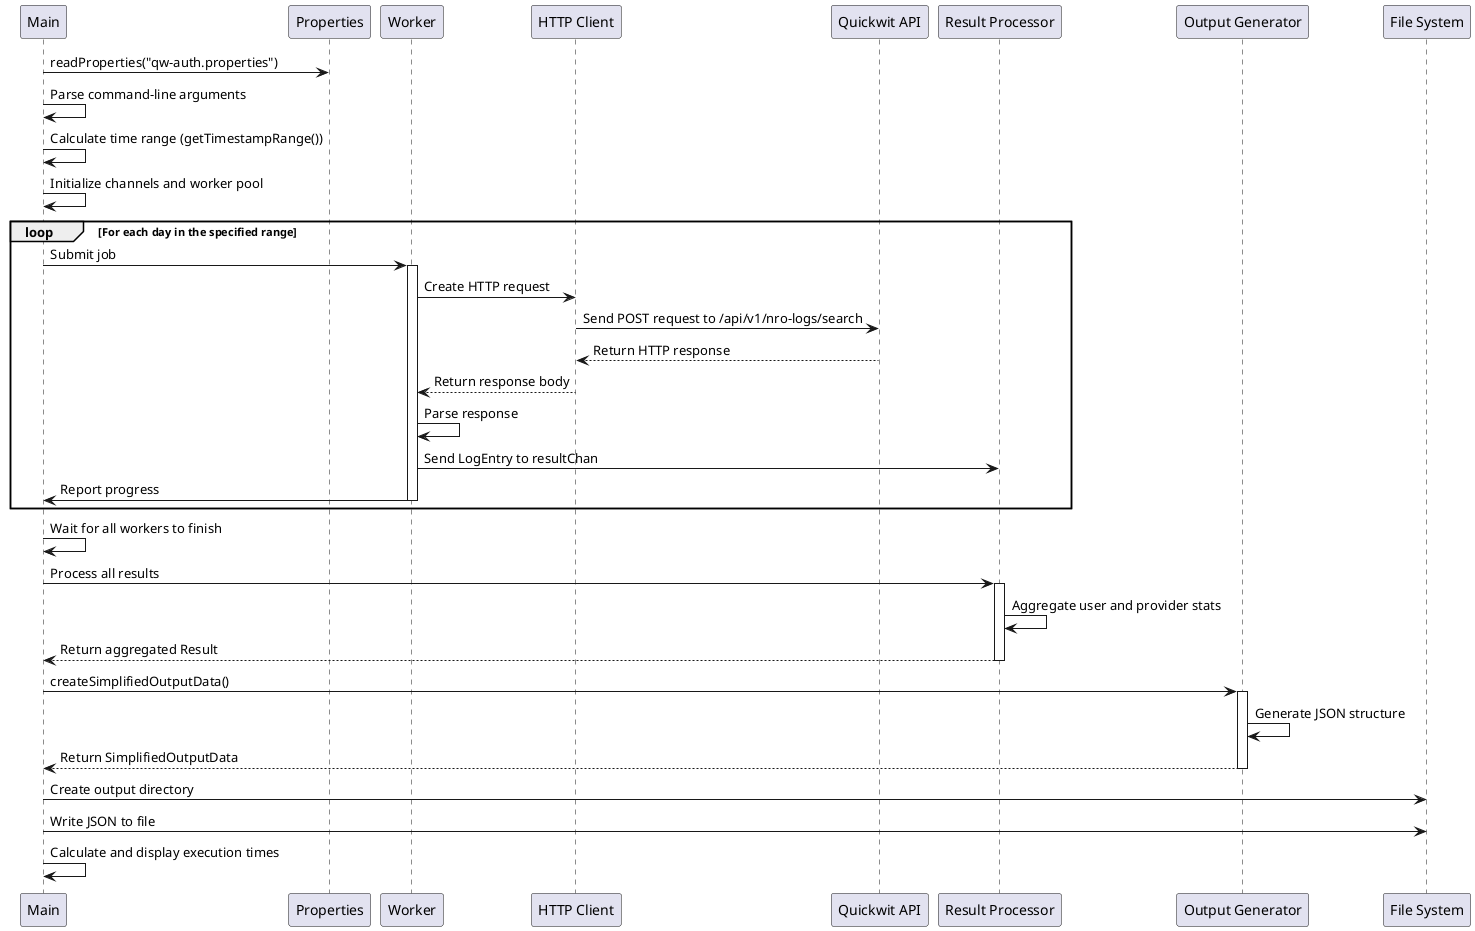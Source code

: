 @startuml
participant "Main" as Main
participant "Properties" as Props
participant "Worker" as Worker
participant "HTTP Client" as HTTP
participant "Quickwit API" as Quickwit
participant "Result Processor" as Processor
participant "Output Generator" as Output
participant "File System" as FS

Main -> Props: readProperties("qw-auth.properties")
Main -> Main: Parse command-line arguments
Main -> Main: Calculate time range (getTimestampRange())
Main -> Main: Initialize channels and worker pool

loop For each day in the specified range
    Main -> Worker: Submit job
    activate Worker
    Worker -> HTTP: Create HTTP request
    HTTP -> Quickwit: Send POST request to /api/v1/nro-logs/search
    Quickwit --> HTTP: Return HTTP response
    HTTP --> Worker: Return response body
    Worker -> Worker: Parse response
    Worker -> Processor: Send LogEntry to resultChan
    Worker -> Main: Report progress
    deactivate Worker
end

Main -> Main: Wait for all workers to finish
Main -> Processor: Process all results
activate Processor
Processor -> Processor: Aggregate user and provider stats
Processor --> Main: Return aggregated Result
deactivate Processor

Main -> Output: createSimplifiedOutputData()
activate Output
Output -> Output: Generate JSON structure
Output --> Main: Return SimplifiedOutputData
deactivate Output

Main -> FS: Create output directory
Main -> FS: Write JSON to file
Main -> Main: Calculate and display execution times
@enduml